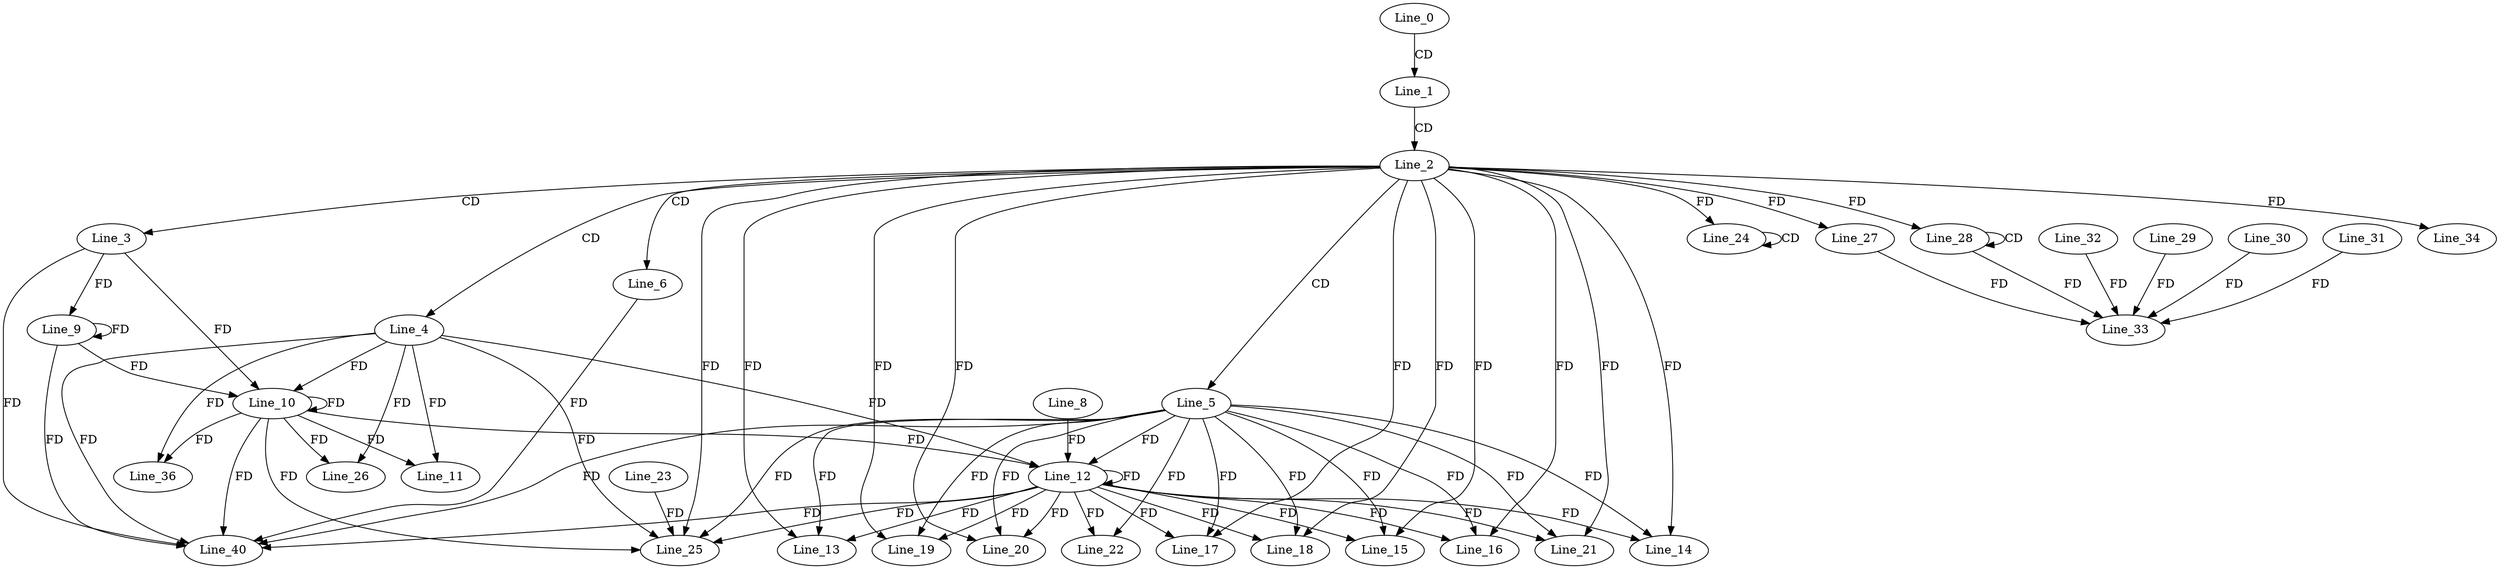 digraph G {
  Line_0;
  Line_1;
  Line_2;
  Line_3;
  Line_4;
  Line_5;
  Line_6;
  Line_9;
  Line_9;
  Line_10;
  Line_10;
  Line_11;
  Line_12;
  Line_12;
  Line_8;
  Line_13;
  Line_13;
  Line_14;
  Line_14;
  Line_15;
  Line_15;
  Line_16;
  Line_16;
  Line_17;
  Line_17;
  Line_18;
  Line_18;
  Line_19;
  Line_19;
  Line_20;
  Line_20;
  Line_21;
  Line_21;
  Line_22;
  Line_24;
  Line_24;
  Line_23;
  Line_25;
  Line_26;
  Line_27;
  Line_28;
  Line_28;
  Line_32;
  Line_33;
  Line_29;
  Line_30;
  Line_31;
  Line_27;
  Line_33;
  Line_34;
  Line_36;
  Line_40;
  Line_0 -> Line_1 [ label="CD" ];
  Line_1 -> Line_2 [ label="CD" ];
  Line_2 -> Line_3 [ label="CD" ];
  Line_2 -> Line_4 [ label="CD" ];
  Line_2 -> Line_5 [ label="CD" ];
  Line_2 -> Line_6 [ label="CD" ];
  Line_3 -> Line_9 [ label="FD" ];
  Line_9 -> Line_9 [ label="FD" ];
  Line_4 -> Line_10 [ label="FD" ];
  Line_10 -> Line_10 [ label="FD" ];
  Line_3 -> Line_10 [ label="FD" ];
  Line_9 -> Line_10 [ label="FD" ];
  Line_4 -> Line_11 [ label="FD" ];
  Line_10 -> Line_11 [ label="FD" ];
  Line_5 -> Line_12 [ label="FD" ];
  Line_12 -> Line_12 [ label="FD" ];
  Line_4 -> Line_12 [ label="FD" ];
  Line_10 -> Line_12 [ label="FD" ];
  Line_8 -> Line_12 [ label="FD" ];
  Line_5 -> Line_13 [ label="FD" ];
  Line_12 -> Line_13 [ label="FD" ];
  Line_2 -> Line_13 [ label="FD" ];
  Line_5 -> Line_14 [ label="FD" ];
  Line_12 -> Line_14 [ label="FD" ];
  Line_2 -> Line_14 [ label="FD" ];
  Line_5 -> Line_15 [ label="FD" ];
  Line_12 -> Line_15 [ label="FD" ];
  Line_2 -> Line_15 [ label="FD" ];
  Line_5 -> Line_16 [ label="FD" ];
  Line_12 -> Line_16 [ label="FD" ];
  Line_2 -> Line_16 [ label="FD" ];
  Line_5 -> Line_17 [ label="FD" ];
  Line_12 -> Line_17 [ label="FD" ];
  Line_2 -> Line_17 [ label="FD" ];
  Line_5 -> Line_18 [ label="FD" ];
  Line_12 -> Line_18 [ label="FD" ];
  Line_2 -> Line_18 [ label="FD" ];
  Line_5 -> Line_19 [ label="FD" ];
  Line_12 -> Line_19 [ label="FD" ];
  Line_2 -> Line_19 [ label="FD" ];
  Line_5 -> Line_20 [ label="FD" ];
  Line_12 -> Line_20 [ label="FD" ];
  Line_2 -> Line_20 [ label="FD" ];
  Line_5 -> Line_21 [ label="FD" ];
  Line_12 -> Line_21 [ label="FD" ];
  Line_2 -> Line_21 [ label="FD" ];
  Line_5 -> Line_22 [ label="FD" ];
  Line_12 -> Line_22 [ label="FD" ];
  Line_24 -> Line_24 [ label="CD" ];
  Line_2 -> Line_24 [ label="FD" ];
  Line_23 -> Line_25 [ label="FD" ];
  Line_2 -> Line_25 [ label="FD" ];
  Line_4 -> Line_25 [ label="FD" ];
  Line_10 -> Line_25 [ label="FD" ];
  Line_5 -> Line_25 [ label="FD" ];
  Line_12 -> Line_25 [ label="FD" ];
  Line_4 -> Line_26 [ label="FD" ];
  Line_10 -> Line_26 [ label="FD" ];
  Line_2 -> Line_27 [ label="FD" ];
  Line_28 -> Line_28 [ label="CD" ];
  Line_2 -> Line_28 [ label="FD" ];
  Line_32 -> Line_33 [ label="FD" ];
  Line_28 -> Line_33 [ label="FD" ];
  Line_29 -> Line_33 [ label="FD" ];
  Line_30 -> Line_33 [ label="FD" ];
  Line_31 -> Line_33 [ label="FD" ];
  Line_27 -> Line_33 [ label="FD" ];
  Line_2 -> Line_34 [ label="FD" ];
  Line_4 -> Line_36 [ label="FD" ];
  Line_10 -> Line_36 [ label="FD" ];
  Line_6 -> Line_40 [ label="FD" ];
  Line_5 -> Line_40 [ label="FD" ];
  Line_12 -> Line_40 [ label="FD" ];
  Line_4 -> Line_40 [ label="FD" ];
  Line_10 -> Line_40 [ label="FD" ];
  Line_3 -> Line_40 [ label="FD" ];
  Line_9 -> Line_40 [ label="FD" ];
}
